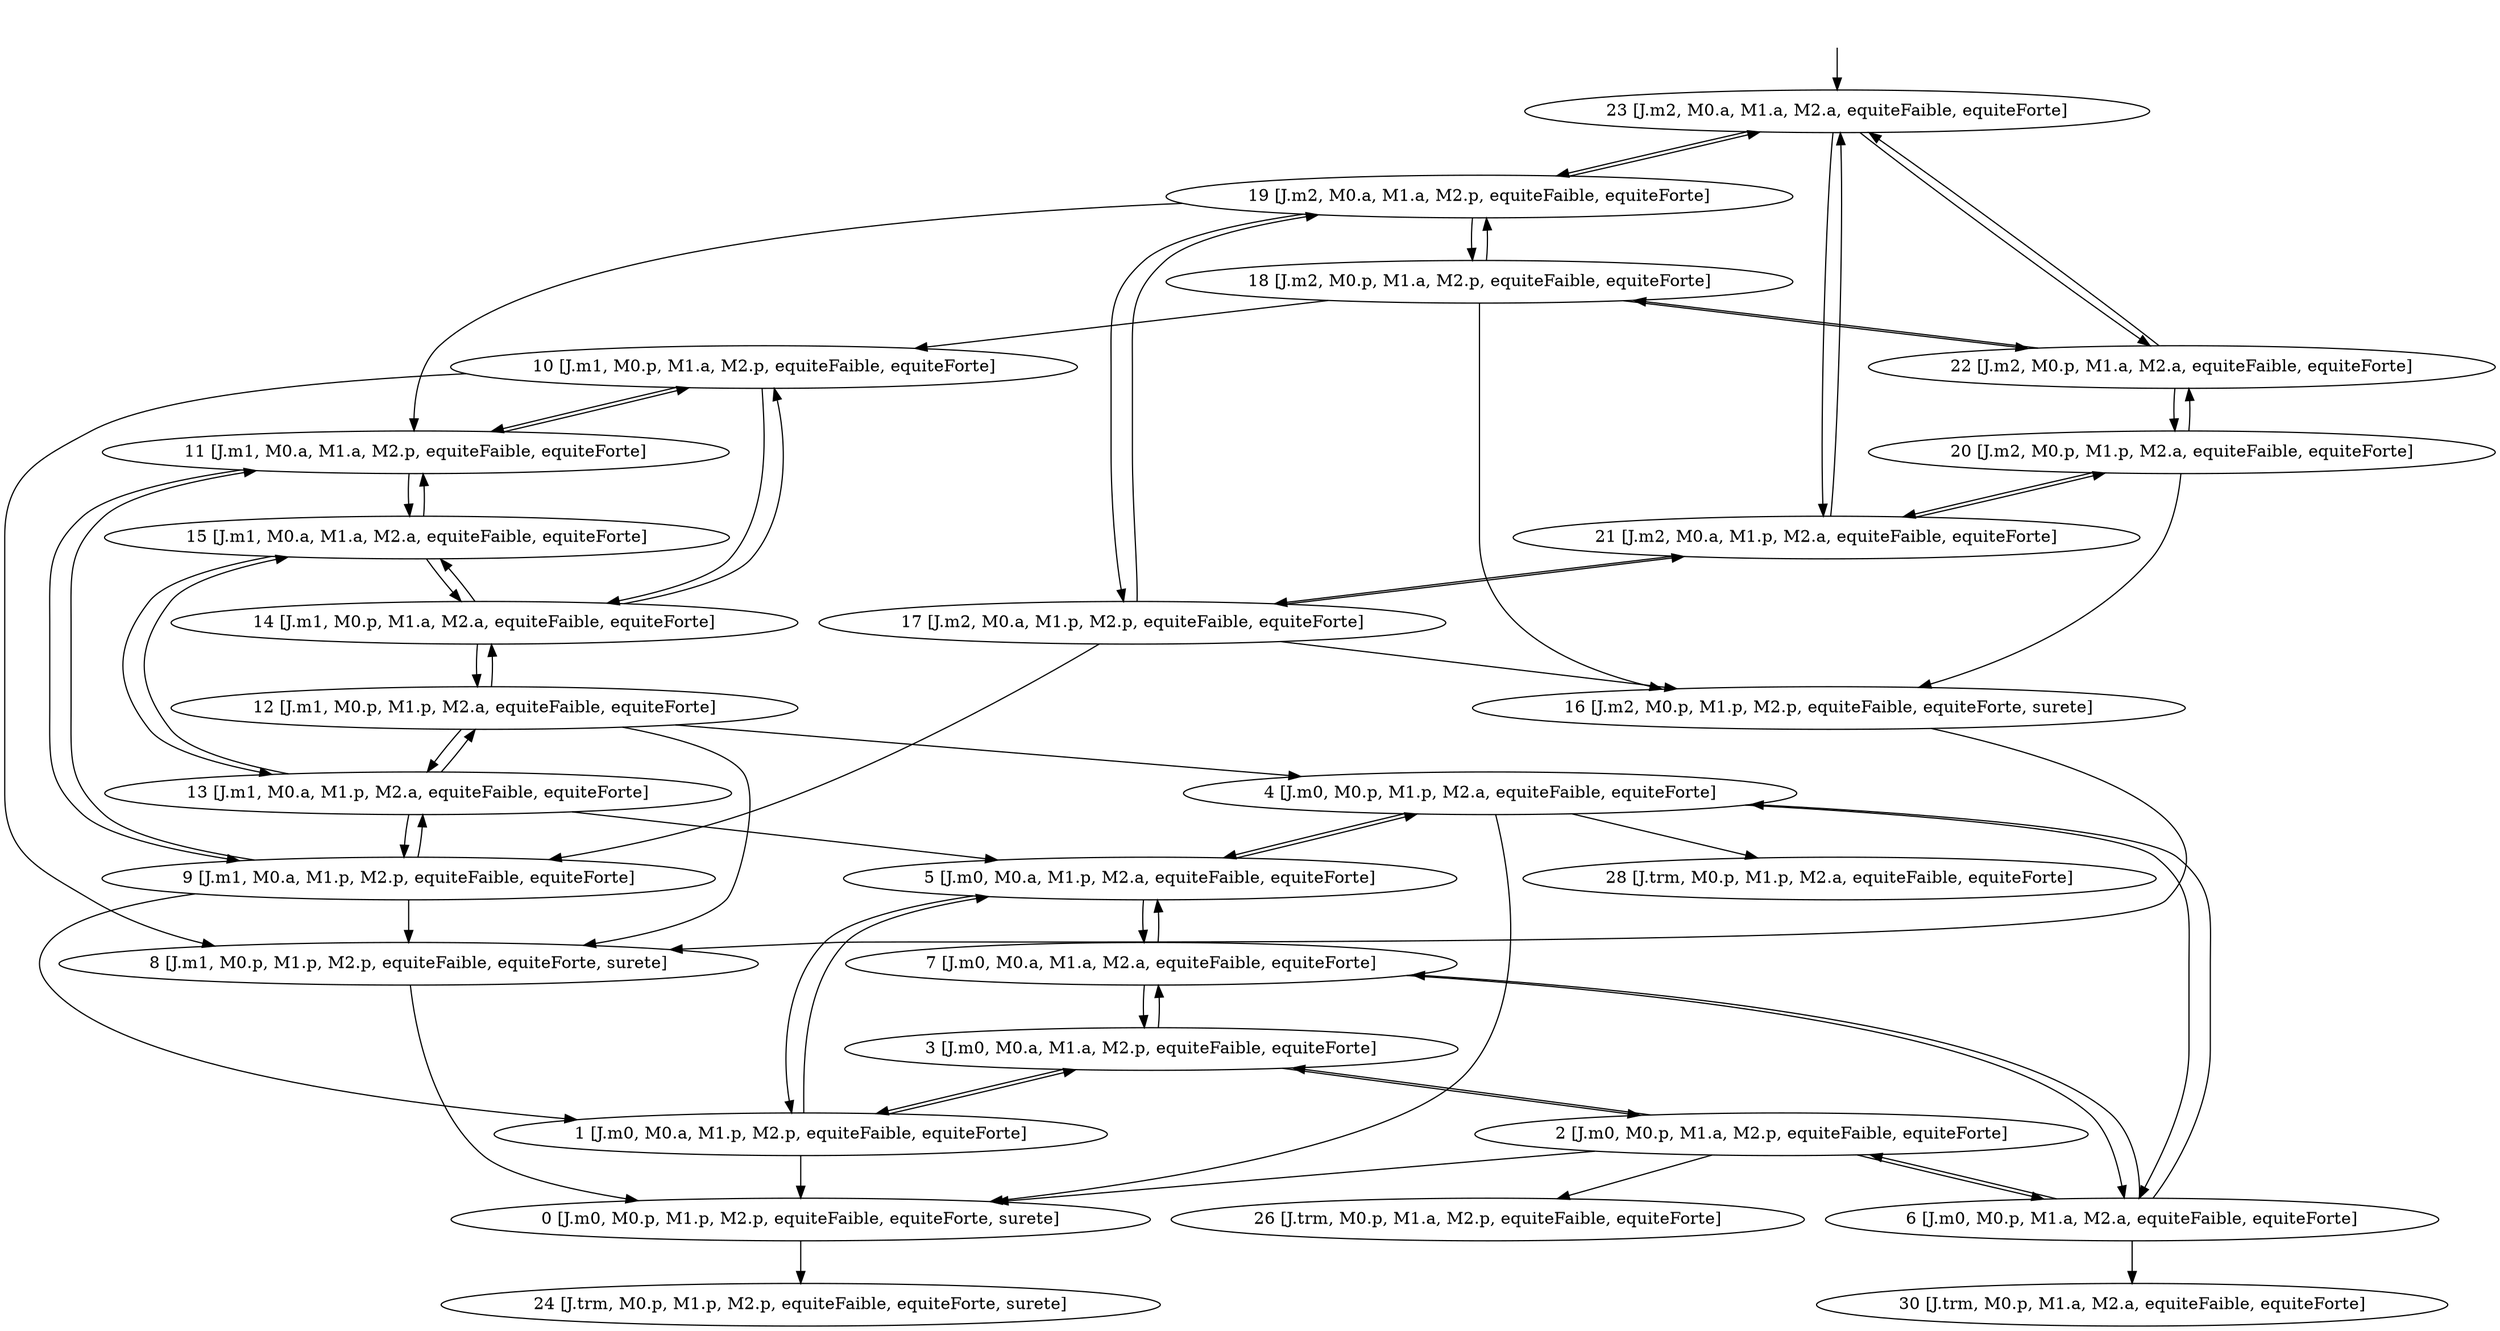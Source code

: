 digraph system {
_23[label="", shape=none ];
_23->23;
7 [label= "7 [J.m0, M0.a, M1.a, M2.a, equiteFaible, equiteForte]"];
3 [label= "3 [J.m0, M0.a, M1.a, M2.p, equiteFaible, equiteForte]"];
5 [label= "5 [J.m0, M0.a, M1.p, M2.a, equiteFaible, equiteForte]"];
1 [label= "1 [J.m0, M0.a, M1.p, M2.p, equiteFaible, equiteForte]"];
6 [label= "6 [J.m0, M0.p, M1.a, M2.a, equiteFaible, equiteForte]"];
2 [label= "2 [J.m0, M0.p, M1.a, M2.p, equiteFaible, equiteForte]"];
4 [label= "4 [J.m0, M0.p, M1.p, M2.a, equiteFaible, equiteForte]"];
0 [label= "0 [J.m0, M0.p, M1.p, M2.p, equiteFaible, equiteForte, surete]"];
15 [label= "15 [J.m1, M0.a, M1.a, M2.a, equiteFaible, equiteForte]"];
11 [label= "11 [J.m1, M0.a, M1.a, M2.p, equiteFaible, equiteForte]"];
13 [label= "13 [J.m1, M0.a, M1.p, M2.a, equiteFaible, equiteForte]"];
9 [label= "9 [J.m1, M0.a, M1.p, M2.p, equiteFaible, equiteForte]"];
14 [label= "14 [J.m1, M0.p, M1.a, M2.a, equiteFaible, equiteForte]"];
10 [label= "10 [J.m1, M0.p, M1.a, M2.p, equiteFaible, equiteForte]"];
12 [label= "12 [J.m1, M0.p, M1.p, M2.a, equiteFaible, equiteForte]"];
8 [label= "8 [J.m1, M0.p, M1.p, M2.p, equiteFaible, equiteForte, surete]"];
23 [label= "23 [J.m2, M0.a, M1.a, M2.a, equiteFaible, equiteForte]"];
19 [label= "19 [J.m2, M0.a, M1.a, M2.p, equiteFaible, equiteForte]"];
21 [label= "21 [J.m2, M0.a, M1.p, M2.a, equiteFaible, equiteForte]"];
17 [label= "17 [J.m2, M0.a, M1.p, M2.p, equiteFaible, equiteForte]"];
22 [label= "22 [J.m2, M0.p, M1.a, M2.a, equiteFaible, equiteForte]"];
18 [label= "18 [J.m2, M0.p, M1.a, M2.p, equiteFaible, equiteForte]"];
20 [label= "20 [J.m2, M0.p, M1.p, M2.a, equiteFaible, equiteForte]"];
16 [label= "16 [J.m2, M0.p, M1.p, M2.p, equiteFaible, equiteForte, surete]"];
30 [label= "30 [J.trm, M0.p, M1.a, M2.a, equiteFaible, equiteForte]"];
26 [label= "26 [J.trm, M0.p, M1.a, M2.p, equiteFaible, equiteForte]"];
28 [label= "28 [J.trm, M0.p, M1.p, M2.a, equiteFaible, equiteForte]"];
24 [label= "24 [J.trm, M0.p, M1.p, M2.p, equiteFaible, equiteForte, surete]"];
15->11 [label= ""];
23->19 [label= ""];
7->3 [label= ""];
11->15 [label= ""];
19->23 [label= ""];
3->7 [label= ""];
19->11 [label= ""];
15->13 [label= ""];
23->21 [label= ""];
7->5 [label= ""];
11->9 [label= ""];
19->17 [label= ""];
3->1 [label= ""];
13->15 [label= ""];
21->23 [label= ""];
5->7 [label= ""];
9->11 [label= ""];
17->19 [label= ""];
1->3 [label= ""];
13->5 [label= ""];
13->9 [label= ""];
21->17 [label= ""];
5->1 [label= ""];
9->13 [label= ""];
17->21 [label= ""];
1->5 [label= ""];
9->1 [label= ""];
17->9 [label= ""];
15->14 [label= ""];
23->22 [label= ""];
7->6 [label= ""];
11->10 [label= ""];
19->18 [label= ""];
3->2 [label= ""];
13->12 [label= ""];
21->20 [label= ""];
5->4 [label= ""];
9->8 [label= ""];
17->16 [label= ""];
1->0 [label= ""];
14->15 [label= ""];
22->23 [label= ""];
6->7 [label= ""];
10->11 [label= ""];
18->19 [label= ""];
2->3 [label= ""];
12->13 [label= ""];
20->21 [label= ""];
4->5 [label= ""];
6->30 [label= ""];
14->10 [label= ""];
22->18 [label= ""];
6->2 [label= ""];
10->14 [label= ""];
18->22 [label= ""];
2->6 [label= ""];
18->10 [label= ""];
2->26 [label= ""];
14->12 [label= ""];
22->20 [label= ""];
6->4 [label= ""];
10->8 [label= ""];
18->16 [label= ""];
2->0 [label= ""];
12->14 [label= ""];
20->22 [label= ""];
4->6 [label= ""];
12->4 [label= ""];
4->28 [label= ""];
12->8 [label= ""];
20->16 [label= ""];
4->0 [label= ""];
8->0 [label= ""];
16->8 [label= ""];
0->24 [label= ""];
}
